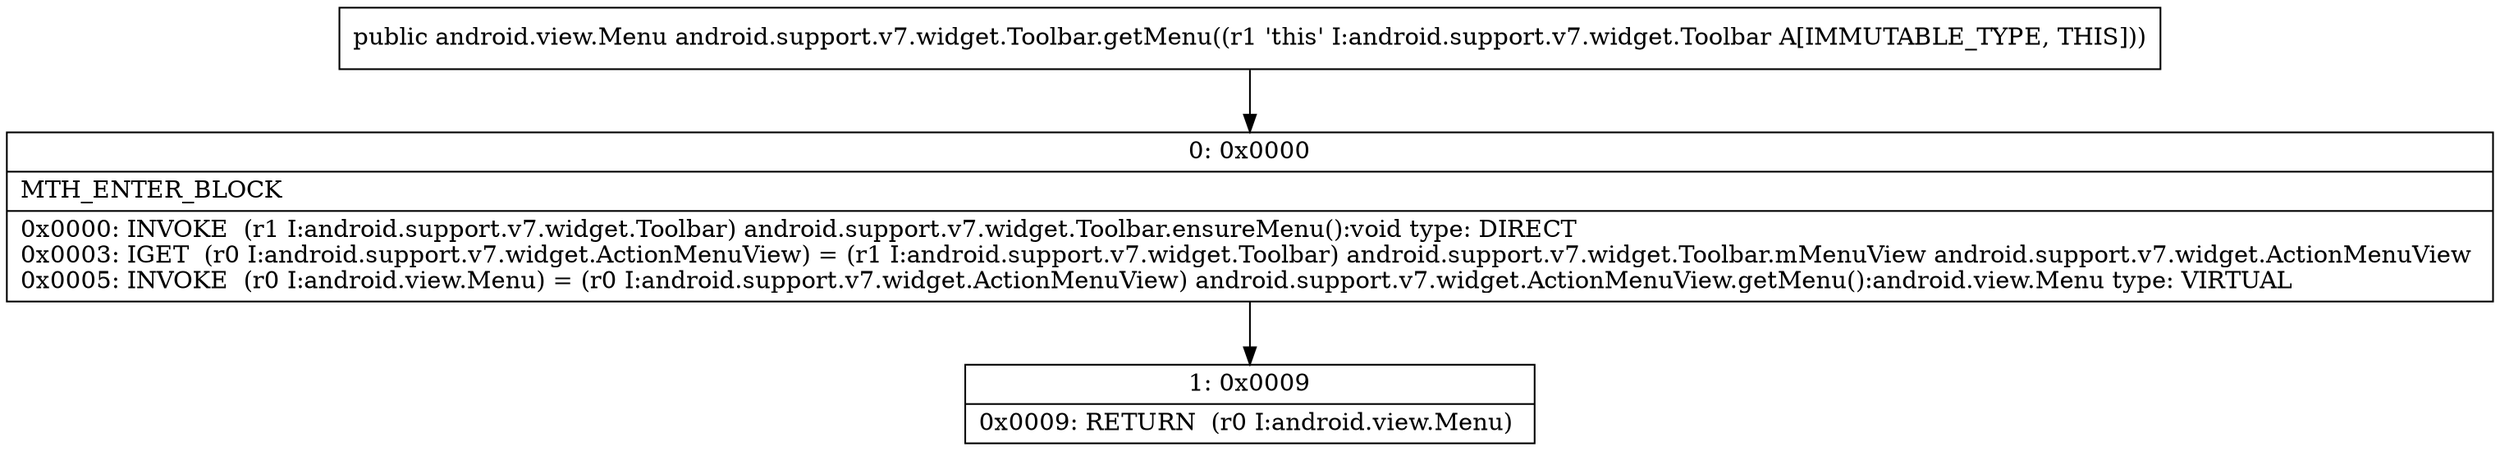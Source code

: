 digraph "CFG forandroid.support.v7.widget.Toolbar.getMenu()Landroid\/view\/Menu;" {
Node_0 [shape=record,label="{0\:\ 0x0000|MTH_ENTER_BLOCK\l|0x0000: INVOKE  (r1 I:android.support.v7.widget.Toolbar) android.support.v7.widget.Toolbar.ensureMenu():void type: DIRECT \l0x0003: IGET  (r0 I:android.support.v7.widget.ActionMenuView) = (r1 I:android.support.v7.widget.Toolbar) android.support.v7.widget.Toolbar.mMenuView android.support.v7.widget.ActionMenuView \l0x0005: INVOKE  (r0 I:android.view.Menu) = (r0 I:android.support.v7.widget.ActionMenuView) android.support.v7.widget.ActionMenuView.getMenu():android.view.Menu type: VIRTUAL \l}"];
Node_1 [shape=record,label="{1\:\ 0x0009|0x0009: RETURN  (r0 I:android.view.Menu) \l}"];
MethodNode[shape=record,label="{public android.view.Menu android.support.v7.widget.Toolbar.getMenu((r1 'this' I:android.support.v7.widget.Toolbar A[IMMUTABLE_TYPE, THIS])) }"];
MethodNode -> Node_0;
Node_0 -> Node_1;
}

